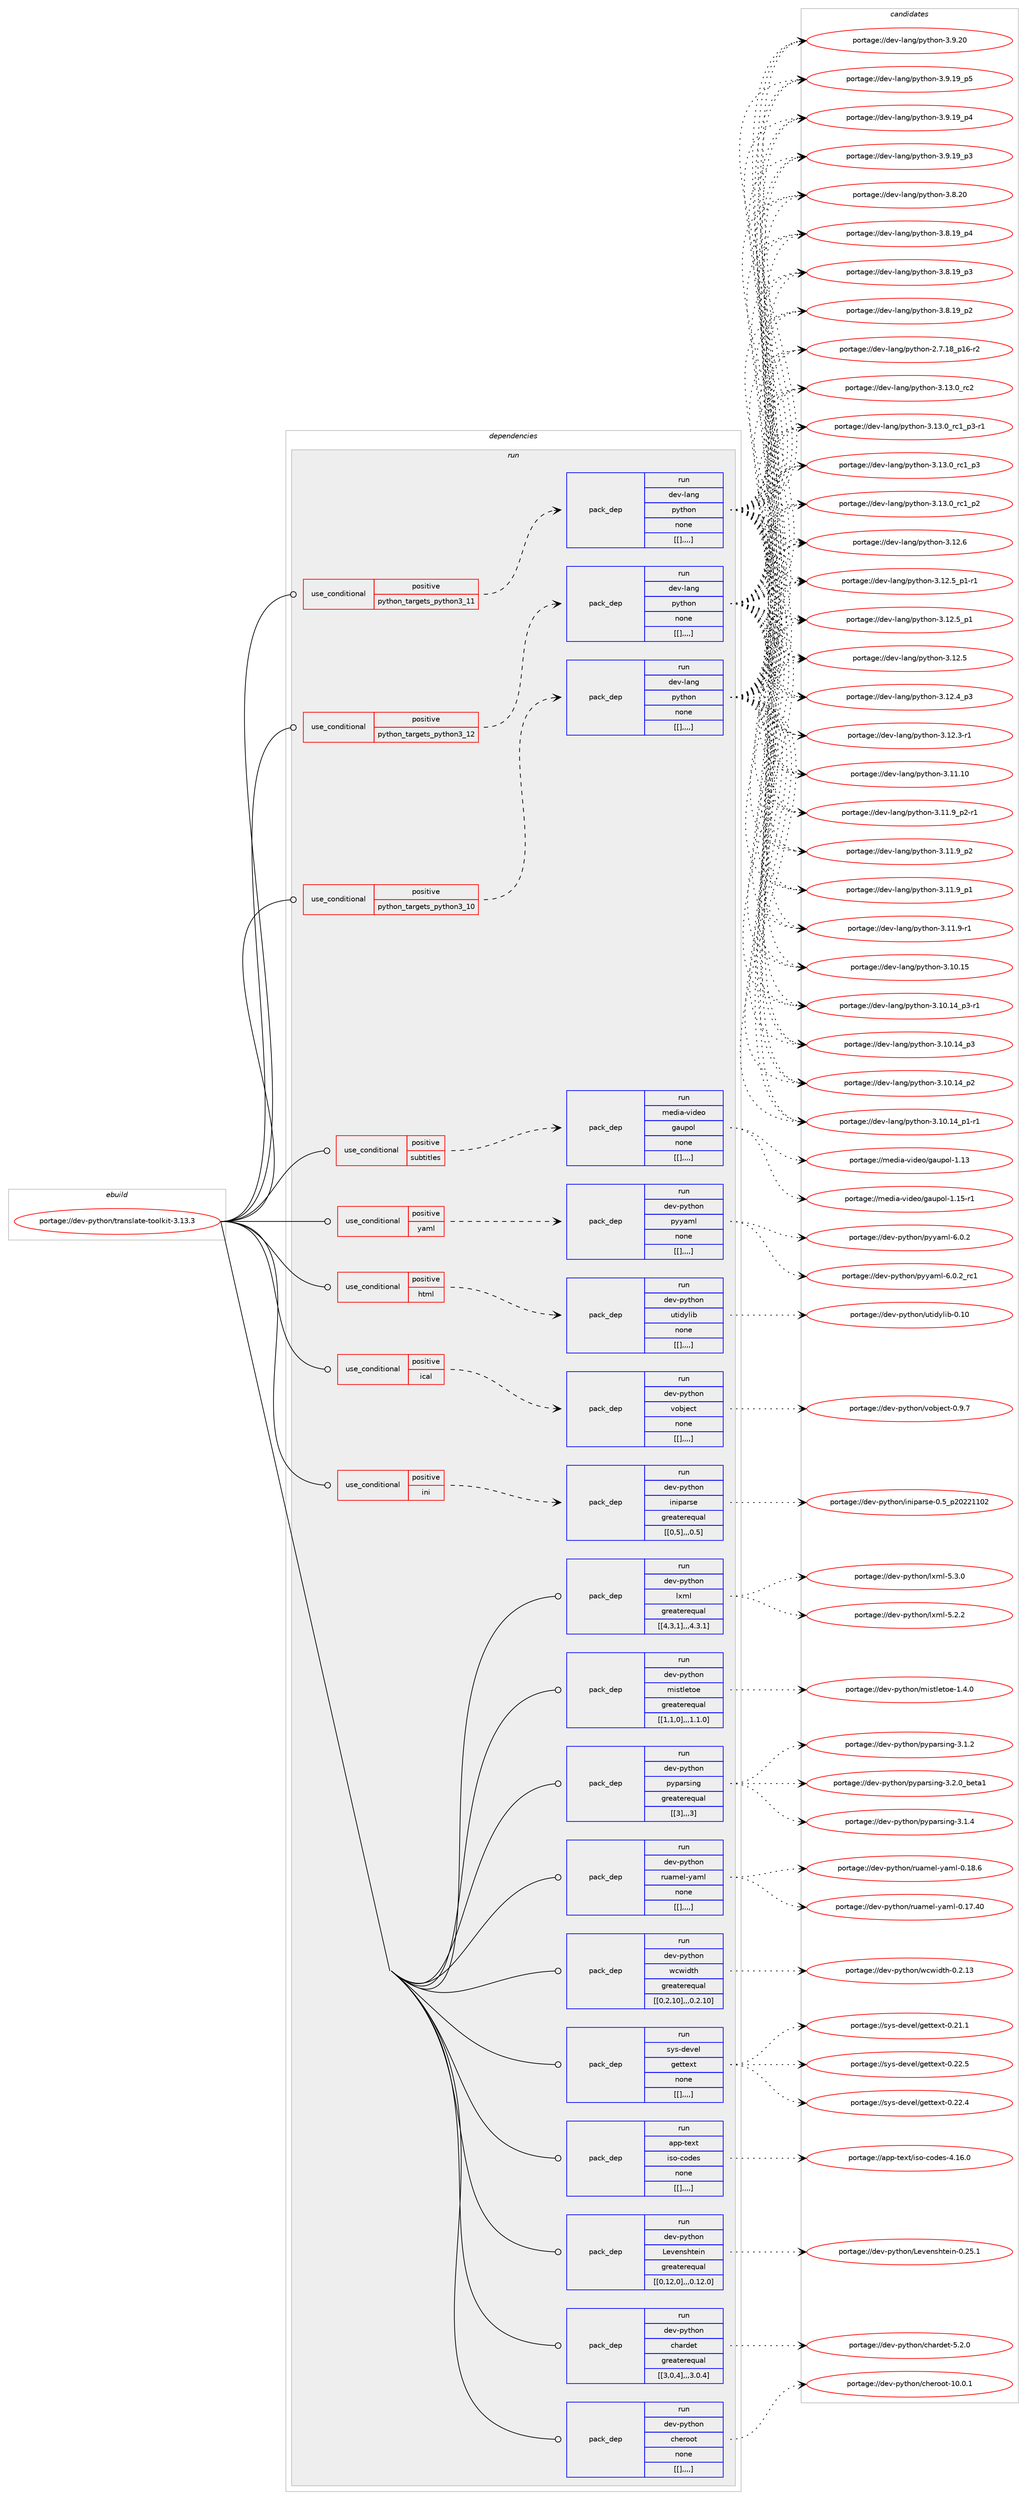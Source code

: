 digraph prolog {

# *************
# Graph options
# *************

newrank=true;
concentrate=true;
compound=true;
graph [rankdir=LR,fontname=Helvetica,fontsize=10,ranksep=1.5];#, ranksep=2.5, nodesep=0.2];
edge  [arrowhead=vee];
node  [fontname=Helvetica,fontsize=10];

# **********
# The ebuild
# **********

subgraph cluster_leftcol {
color=gray;
label=<<i>ebuild</i>>;
id [label="portage://dev-python/translate-toolkit-3.13.3", color=red, width=4, href="../dev-python/translate-toolkit-3.13.3.svg"];
}

# ****************
# The dependencies
# ****************

subgraph cluster_midcol {
color=gray;
label=<<i>dependencies</i>>;
subgraph cluster_compile {
fillcolor="#eeeeee";
style=filled;
label=<<i>compile</i>>;
}
subgraph cluster_compileandrun {
fillcolor="#eeeeee";
style=filled;
label=<<i>compile and run</i>>;
}
subgraph cluster_run {
fillcolor="#eeeeee";
style=filled;
label=<<i>run</i>>;
subgraph cond41773 {
dependency168497 [label=<<TABLE BORDER="0" CELLBORDER="1" CELLSPACING="0" CELLPADDING="4"><TR><TD ROWSPAN="3" CELLPADDING="10">use_conditional</TD></TR><TR><TD>positive</TD></TR><TR><TD>html</TD></TR></TABLE>>, shape=none, color=red];
subgraph pack125458 {
dependency168498 [label=<<TABLE BORDER="0" CELLBORDER="1" CELLSPACING="0" CELLPADDING="4" WIDTH="220"><TR><TD ROWSPAN="6" CELLPADDING="30">pack_dep</TD></TR><TR><TD WIDTH="110">run</TD></TR><TR><TD>dev-python</TD></TR><TR><TD>utidylib</TD></TR><TR><TD>none</TD></TR><TR><TD>[[],,,,]</TD></TR></TABLE>>, shape=none, color=blue];
}
dependency168497:e -> dependency168498:w [weight=20,style="dashed",arrowhead="vee"];
}
id:e -> dependency168497:w [weight=20,style="solid",arrowhead="odot"];
subgraph cond41774 {
dependency168499 [label=<<TABLE BORDER="0" CELLBORDER="1" CELLSPACING="0" CELLPADDING="4"><TR><TD ROWSPAN="3" CELLPADDING="10">use_conditional</TD></TR><TR><TD>positive</TD></TR><TR><TD>ical</TD></TR></TABLE>>, shape=none, color=red];
subgraph pack125459 {
dependency168500 [label=<<TABLE BORDER="0" CELLBORDER="1" CELLSPACING="0" CELLPADDING="4" WIDTH="220"><TR><TD ROWSPAN="6" CELLPADDING="30">pack_dep</TD></TR><TR><TD WIDTH="110">run</TD></TR><TR><TD>dev-python</TD></TR><TR><TD>vobject</TD></TR><TR><TD>none</TD></TR><TR><TD>[[],,,,]</TD></TR></TABLE>>, shape=none, color=blue];
}
dependency168499:e -> dependency168500:w [weight=20,style="dashed",arrowhead="vee"];
}
id:e -> dependency168499:w [weight=20,style="solid",arrowhead="odot"];
subgraph cond41775 {
dependency168501 [label=<<TABLE BORDER="0" CELLBORDER="1" CELLSPACING="0" CELLPADDING="4"><TR><TD ROWSPAN="3" CELLPADDING="10">use_conditional</TD></TR><TR><TD>positive</TD></TR><TR><TD>ini</TD></TR></TABLE>>, shape=none, color=red];
subgraph pack125460 {
dependency168502 [label=<<TABLE BORDER="0" CELLBORDER="1" CELLSPACING="0" CELLPADDING="4" WIDTH="220"><TR><TD ROWSPAN="6" CELLPADDING="30">pack_dep</TD></TR><TR><TD WIDTH="110">run</TD></TR><TR><TD>dev-python</TD></TR><TR><TD>iniparse</TD></TR><TR><TD>greaterequal</TD></TR><TR><TD>[[0,5],,,0.5]</TD></TR></TABLE>>, shape=none, color=blue];
}
dependency168501:e -> dependency168502:w [weight=20,style="dashed",arrowhead="vee"];
}
id:e -> dependency168501:w [weight=20,style="solid",arrowhead="odot"];
subgraph cond41776 {
dependency168503 [label=<<TABLE BORDER="0" CELLBORDER="1" CELLSPACING="0" CELLPADDING="4"><TR><TD ROWSPAN="3" CELLPADDING="10">use_conditional</TD></TR><TR><TD>positive</TD></TR><TR><TD>python_targets_python3_10</TD></TR></TABLE>>, shape=none, color=red];
subgraph pack125461 {
dependency168504 [label=<<TABLE BORDER="0" CELLBORDER="1" CELLSPACING="0" CELLPADDING="4" WIDTH="220"><TR><TD ROWSPAN="6" CELLPADDING="30">pack_dep</TD></TR><TR><TD WIDTH="110">run</TD></TR><TR><TD>dev-lang</TD></TR><TR><TD>python</TD></TR><TR><TD>none</TD></TR><TR><TD>[[],,,,]</TD></TR></TABLE>>, shape=none, color=blue];
}
dependency168503:e -> dependency168504:w [weight=20,style="dashed",arrowhead="vee"];
}
id:e -> dependency168503:w [weight=20,style="solid",arrowhead="odot"];
subgraph cond41777 {
dependency168505 [label=<<TABLE BORDER="0" CELLBORDER="1" CELLSPACING="0" CELLPADDING="4"><TR><TD ROWSPAN="3" CELLPADDING="10">use_conditional</TD></TR><TR><TD>positive</TD></TR><TR><TD>python_targets_python3_11</TD></TR></TABLE>>, shape=none, color=red];
subgraph pack125462 {
dependency168506 [label=<<TABLE BORDER="0" CELLBORDER="1" CELLSPACING="0" CELLPADDING="4" WIDTH="220"><TR><TD ROWSPAN="6" CELLPADDING="30">pack_dep</TD></TR><TR><TD WIDTH="110">run</TD></TR><TR><TD>dev-lang</TD></TR><TR><TD>python</TD></TR><TR><TD>none</TD></TR><TR><TD>[[],,,,]</TD></TR></TABLE>>, shape=none, color=blue];
}
dependency168505:e -> dependency168506:w [weight=20,style="dashed",arrowhead="vee"];
}
id:e -> dependency168505:w [weight=20,style="solid",arrowhead="odot"];
subgraph cond41778 {
dependency168507 [label=<<TABLE BORDER="0" CELLBORDER="1" CELLSPACING="0" CELLPADDING="4"><TR><TD ROWSPAN="3" CELLPADDING="10">use_conditional</TD></TR><TR><TD>positive</TD></TR><TR><TD>python_targets_python3_12</TD></TR></TABLE>>, shape=none, color=red];
subgraph pack125463 {
dependency168508 [label=<<TABLE BORDER="0" CELLBORDER="1" CELLSPACING="0" CELLPADDING="4" WIDTH="220"><TR><TD ROWSPAN="6" CELLPADDING="30">pack_dep</TD></TR><TR><TD WIDTH="110">run</TD></TR><TR><TD>dev-lang</TD></TR><TR><TD>python</TD></TR><TR><TD>none</TD></TR><TR><TD>[[],,,,]</TD></TR></TABLE>>, shape=none, color=blue];
}
dependency168507:e -> dependency168508:w [weight=20,style="dashed",arrowhead="vee"];
}
id:e -> dependency168507:w [weight=20,style="solid",arrowhead="odot"];
subgraph cond41779 {
dependency168509 [label=<<TABLE BORDER="0" CELLBORDER="1" CELLSPACING="0" CELLPADDING="4"><TR><TD ROWSPAN="3" CELLPADDING="10">use_conditional</TD></TR><TR><TD>positive</TD></TR><TR><TD>subtitles</TD></TR></TABLE>>, shape=none, color=red];
subgraph pack125464 {
dependency168510 [label=<<TABLE BORDER="0" CELLBORDER="1" CELLSPACING="0" CELLPADDING="4" WIDTH="220"><TR><TD ROWSPAN="6" CELLPADDING="30">pack_dep</TD></TR><TR><TD WIDTH="110">run</TD></TR><TR><TD>media-video</TD></TR><TR><TD>gaupol</TD></TR><TR><TD>none</TD></TR><TR><TD>[[],,,,]</TD></TR></TABLE>>, shape=none, color=blue];
}
dependency168509:e -> dependency168510:w [weight=20,style="dashed",arrowhead="vee"];
}
id:e -> dependency168509:w [weight=20,style="solid",arrowhead="odot"];
subgraph cond41780 {
dependency168511 [label=<<TABLE BORDER="0" CELLBORDER="1" CELLSPACING="0" CELLPADDING="4"><TR><TD ROWSPAN="3" CELLPADDING="10">use_conditional</TD></TR><TR><TD>positive</TD></TR><TR><TD>yaml</TD></TR></TABLE>>, shape=none, color=red];
subgraph pack125465 {
dependency168512 [label=<<TABLE BORDER="0" CELLBORDER="1" CELLSPACING="0" CELLPADDING="4" WIDTH="220"><TR><TD ROWSPAN="6" CELLPADDING="30">pack_dep</TD></TR><TR><TD WIDTH="110">run</TD></TR><TR><TD>dev-python</TD></TR><TR><TD>pyyaml</TD></TR><TR><TD>none</TD></TR><TR><TD>[[],,,,]</TD></TR></TABLE>>, shape=none, color=blue];
}
dependency168511:e -> dependency168512:w [weight=20,style="dashed",arrowhead="vee"];
}
id:e -> dependency168511:w [weight=20,style="solid",arrowhead="odot"];
subgraph pack125466 {
dependency168513 [label=<<TABLE BORDER="0" CELLBORDER="1" CELLSPACING="0" CELLPADDING="4" WIDTH="220"><TR><TD ROWSPAN="6" CELLPADDING="30">pack_dep</TD></TR><TR><TD WIDTH="110">run</TD></TR><TR><TD>app-text</TD></TR><TR><TD>iso-codes</TD></TR><TR><TD>none</TD></TR><TR><TD>[[],,,,]</TD></TR></TABLE>>, shape=none, color=blue];
}
id:e -> dependency168513:w [weight=20,style="solid",arrowhead="odot"];
subgraph pack125467 {
dependency168514 [label=<<TABLE BORDER="0" CELLBORDER="1" CELLSPACING="0" CELLPADDING="4" WIDTH="220"><TR><TD ROWSPAN="6" CELLPADDING="30">pack_dep</TD></TR><TR><TD WIDTH="110">run</TD></TR><TR><TD>dev-python</TD></TR><TR><TD>Levenshtein</TD></TR><TR><TD>greaterequal</TD></TR><TR><TD>[[0,12,0],,,0.12.0]</TD></TR></TABLE>>, shape=none, color=blue];
}
id:e -> dependency168514:w [weight=20,style="solid",arrowhead="odot"];
subgraph pack125468 {
dependency168515 [label=<<TABLE BORDER="0" CELLBORDER="1" CELLSPACING="0" CELLPADDING="4" WIDTH="220"><TR><TD ROWSPAN="6" CELLPADDING="30">pack_dep</TD></TR><TR><TD WIDTH="110">run</TD></TR><TR><TD>dev-python</TD></TR><TR><TD>chardet</TD></TR><TR><TD>greaterequal</TD></TR><TR><TD>[[3,0,4],,,3.0.4]</TD></TR></TABLE>>, shape=none, color=blue];
}
id:e -> dependency168515:w [weight=20,style="solid",arrowhead="odot"];
subgraph pack125469 {
dependency168516 [label=<<TABLE BORDER="0" CELLBORDER="1" CELLSPACING="0" CELLPADDING="4" WIDTH="220"><TR><TD ROWSPAN="6" CELLPADDING="30">pack_dep</TD></TR><TR><TD WIDTH="110">run</TD></TR><TR><TD>dev-python</TD></TR><TR><TD>cheroot</TD></TR><TR><TD>none</TD></TR><TR><TD>[[],,,,]</TD></TR></TABLE>>, shape=none, color=blue];
}
id:e -> dependency168516:w [weight=20,style="solid",arrowhead="odot"];
subgraph pack125470 {
dependency168517 [label=<<TABLE BORDER="0" CELLBORDER="1" CELLSPACING="0" CELLPADDING="4" WIDTH="220"><TR><TD ROWSPAN="6" CELLPADDING="30">pack_dep</TD></TR><TR><TD WIDTH="110">run</TD></TR><TR><TD>dev-python</TD></TR><TR><TD>lxml</TD></TR><TR><TD>greaterequal</TD></TR><TR><TD>[[4,3,1],,,4.3.1]</TD></TR></TABLE>>, shape=none, color=blue];
}
id:e -> dependency168517:w [weight=20,style="solid",arrowhead="odot"];
subgraph pack125471 {
dependency168518 [label=<<TABLE BORDER="0" CELLBORDER="1" CELLSPACING="0" CELLPADDING="4" WIDTH="220"><TR><TD ROWSPAN="6" CELLPADDING="30">pack_dep</TD></TR><TR><TD WIDTH="110">run</TD></TR><TR><TD>dev-python</TD></TR><TR><TD>mistletoe</TD></TR><TR><TD>greaterequal</TD></TR><TR><TD>[[1,1,0],,,1.1.0]</TD></TR></TABLE>>, shape=none, color=blue];
}
id:e -> dependency168518:w [weight=20,style="solid",arrowhead="odot"];
subgraph pack125472 {
dependency168519 [label=<<TABLE BORDER="0" CELLBORDER="1" CELLSPACING="0" CELLPADDING="4" WIDTH="220"><TR><TD ROWSPAN="6" CELLPADDING="30">pack_dep</TD></TR><TR><TD WIDTH="110">run</TD></TR><TR><TD>dev-python</TD></TR><TR><TD>pyparsing</TD></TR><TR><TD>greaterequal</TD></TR><TR><TD>[[3],,,3]</TD></TR></TABLE>>, shape=none, color=blue];
}
id:e -> dependency168519:w [weight=20,style="solid",arrowhead="odot"];
subgraph pack125473 {
dependency168520 [label=<<TABLE BORDER="0" CELLBORDER="1" CELLSPACING="0" CELLPADDING="4" WIDTH="220"><TR><TD ROWSPAN="6" CELLPADDING="30">pack_dep</TD></TR><TR><TD WIDTH="110">run</TD></TR><TR><TD>dev-python</TD></TR><TR><TD>ruamel-yaml</TD></TR><TR><TD>none</TD></TR><TR><TD>[[],,,,]</TD></TR></TABLE>>, shape=none, color=blue];
}
id:e -> dependency168520:w [weight=20,style="solid",arrowhead="odot"];
subgraph pack125474 {
dependency168521 [label=<<TABLE BORDER="0" CELLBORDER="1" CELLSPACING="0" CELLPADDING="4" WIDTH="220"><TR><TD ROWSPAN="6" CELLPADDING="30">pack_dep</TD></TR><TR><TD WIDTH="110">run</TD></TR><TR><TD>dev-python</TD></TR><TR><TD>wcwidth</TD></TR><TR><TD>greaterequal</TD></TR><TR><TD>[[0,2,10],,,0.2.10]</TD></TR></TABLE>>, shape=none, color=blue];
}
id:e -> dependency168521:w [weight=20,style="solid",arrowhead="odot"];
subgraph pack125475 {
dependency168522 [label=<<TABLE BORDER="0" CELLBORDER="1" CELLSPACING="0" CELLPADDING="4" WIDTH="220"><TR><TD ROWSPAN="6" CELLPADDING="30">pack_dep</TD></TR><TR><TD WIDTH="110">run</TD></TR><TR><TD>sys-devel</TD></TR><TR><TD>gettext</TD></TR><TR><TD>none</TD></TR><TR><TD>[[],,,,]</TD></TR></TABLE>>, shape=none, color=blue];
}
id:e -> dependency168522:w [weight=20,style="solid",arrowhead="odot"];
}
}

# **************
# The candidates
# **************

subgraph cluster_choices {
rank=same;
color=gray;
label=<<i>candidates</i>>;

subgraph choice125458 {
color=black;
nodesep=1;
choice1001011184511212111610411111047117116105100121108105984548464948 [label="portage://dev-python/utidylib-0.10", color=red, width=4,href="../dev-python/utidylib-0.10.svg"];
dependency168498:e -> choice1001011184511212111610411111047117116105100121108105984548464948:w [style=dotted,weight="100"];
}
subgraph choice125459 {
color=black;
nodesep=1;
choice10010111845112121116104111110471181119810610199116454846574655 [label="portage://dev-python/vobject-0.9.7", color=red, width=4,href="../dev-python/vobject-0.9.7.svg"];
dependency168500:e -> choice10010111845112121116104111110471181119810610199116454846574655:w [style=dotted,weight="100"];
}
subgraph choice125460 {
color=black;
nodesep=1;
choice10010111845112121116104111110471051101051129711411510145484653951125048505049494850 [label="portage://dev-python/iniparse-0.5_p20221102", color=red, width=4,href="../dev-python/iniparse-0.5_p20221102.svg"];
dependency168502:e -> choice10010111845112121116104111110471051101051129711411510145484653951125048505049494850:w [style=dotted,weight="100"];
}
subgraph choice125461 {
color=black;
nodesep=1;
choice10010111845108971101034711212111610411111045514649514648951149950 [label="portage://dev-lang/python-3.13.0_rc2", color=red, width=4,href="../dev-lang/python-3.13.0_rc2.svg"];
choice1001011184510897110103471121211161041111104551464951464895114994995112514511449 [label="portage://dev-lang/python-3.13.0_rc1_p3-r1", color=red, width=4,href="../dev-lang/python-3.13.0_rc1_p3-r1.svg"];
choice100101118451089711010347112121116104111110455146495146489511499499511251 [label="portage://dev-lang/python-3.13.0_rc1_p3", color=red, width=4,href="../dev-lang/python-3.13.0_rc1_p3.svg"];
choice100101118451089711010347112121116104111110455146495146489511499499511250 [label="portage://dev-lang/python-3.13.0_rc1_p2", color=red, width=4,href="../dev-lang/python-3.13.0_rc1_p2.svg"];
choice10010111845108971101034711212111610411111045514649504654 [label="portage://dev-lang/python-3.12.6", color=red, width=4,href="../dev-lang/python-3.12.6.svg"];
choice1001011184510897110103471121211161041111104551464950465395112494511449 [label="portage://dev-lang/python-3.12.5_p1-r1", color=red, width=4,href="../dev-lang/python-3.12.5_p1-r1.svg"];
choice100101118451089711010347112121116104111110455146495046539511249 [label="portage://dev-lang/python-3.12.5_p1", color=red, width=4,href="../dev-lang/python-3.12.5_p1.svg"];
choice10010111845108971101034711212111610411111045514649504653 [label="portage://dev-lang/python-3.12.5", color=red, width=4,href="../dev-lang/python-3.12.5.svg"];
choice100101118451089711010347112121116104111110455146495046529511251 [label="portage://dev-lang/python-3.12.4_p3", color=red, width=4,href="../dev-lang/python-3.12.4_p3.svg"];
choice100101118451089711010347112121116104111110455146495046514511449 [label="portage://dev-lang/python-3.12.3-r1", color=red, width=4,href="../dev-lang/python-3.12.3-r1.svg"];
choice1001011184510897110103471121211161041111104551464949464948 [label="portage://dev-lang/python-3.11.10", color=red, width=4,href="../dev-lang/python-3.11.10.svg"];
choice1001011184510897110103471121211161041111104551464949465795112504511449 [label="portage://dev-lang/python-3.11.9_p2-r1", color=red, width=4,href="../dev-lang/python-3.11.9_p2-r1.svg"];
choice100101118451089711010347112121116104111110455146494946579511250 [label="portage://dev-lang/python-3.11.9_p2", color=red, width=4,href="../dev-lang/python-3.11.9_p2.svg"];
choice100101118451089711010347112121116104111110455146494946579511249 [label="portage://dev-lang/python-3.11.9_p1", color=red, width=4,href="../dev-lang/python-3.11.9_p1.svg"];
choice100101118451089711010347112121116104111110455146494946574511449 [label="portage://dev-lang/python-3.11.9-r1", color=red, width=4,href="../dev-lang/python-3.11.9-r1.svg"];
choice1001011184510897110103471121211161041111104551464948464953 [label="portage://dev-lang/python-3.10.15", color=red, width=4,href="../dev-lang/python-3.10.15.svg"];
choice100101118451089711010347112121116104111110455146494846495295112514511449 [label="portage://dev-lang/python-3.10.14_p3-r1", color=red, width=4,href="../dev-lang/python-3.10.14_p3-r1.svg"];
choice10010111845108971101034711212111610411111045514649484649529511251 [label="portage://dev-lang/python-3.10.14_p3", color=red, width=4,href="../dev-lang/python-3.10.14_p3.svg"];
choice10010111845108971101034711212111610411111045514649484649529511250 [label="portage://dev-lang/python-3.10.14_p2", color=red, width=4,href="../dev-lang/python-3.10.14_p2.svg"];
choice100101118451089711010347112121116104111110455146494846495295112494511449 [label="portage://dev-lang/python-3.10.14_p1-r1", color=red, width=4,href="../dev-lang/python-3.10.14_p1-r1.svg"];
choice10010111845108971101034711212111610411111045514657465048 [label="portage://dev-lang/python-3.9.20", color=red, width=4,href="../dev-lang/python-3.9.20.svg"];
choice100101118451089711010347112121116104111110455146574649579511253 [label="portage://dev-lang/python-3.9.19_p5", color=red, width=4,href="../dev-lang/python-3.9.19_p5.svg"];
choice100101118451089711010347112121116104111110455146574649579511252 [label="portage://dev-lang/python-3.9.19_p4", color=red, width=4,href="../dev-lang/python-3.9.19_p4.svg"];
choice100101118451089711010347112121116104111110455146574649579511251 [label="portage://dev-lang/python-3.9.19_p3", color=red, width=4,href="../dev-lang/python-3.9.19_p3.svg"];
choice10010111845108971101034711212111610411111045514656465048 [label="portage://dev-lang/python-3.8.20", color=red, width=4,href="../dev-lang/python-3.8.20.svg"];
choice100101118451089711010347112121116104111110455146564649579511252 [label="portage://dev-lang/python-3.8.19_p4", color=red, width=4,href="../dev-lang/python-3.8.19_p4.svg"];
choice100101118451089711010347112121116104111110455146564649579511251 [label="portage://dev-lang/python-3.8.19_p3", color=red, width=4,href="../dev-lang/python-3.8.19_p3.svg"];
choice100101118451089711010347112121116104111110455146564649579511250 [label="portage://dev-lang/python-3.8.19_p2", color=red, width=4,href="../dev-lang/python-3.8.19_p2.svg"];
choice100101118451089711010347112121116104111110455046554649569511249544511450 [label="portage://dev-lang/python-2.7.18_p16-r2", color=red, width=4,href="../dev-lang/python-2.7.18_p16-r2.svg"];
dependency168504:e -> choice10010111845108971101034711212111610411111045514649514648951149950:w [style=dotted,weight="100"];
dependency168504:e -> choice1001011184510897110103471121211161041111104551464951464895114994995112514511449:w [style=dotted,weight="100"];
dependency168504:e -> choice100101118451089711010347112121116104111110455146495146489511499499511251:w [style=dotted,weight="100"];
dependency168504:e -> choice100101118451089711010347112121116104111110455146495146489511499499511250:w [style=dotted,weight="100"];
dependency168504:e -> choice10010111845108971101034711212111610411111045514649504654:w [style=dotted,weight="100"];
dependency168504:e -> choice1001011184510897110103471121211161041111104551464950465395112494511449:w [style=dotted,weight="100"];
dependency168504:e -> choice100101118451089711010347112121116104111110455146495046539511249:w [style=dotted,weight="100"];
dependency168504:e -> choice10010111845108971101034711212111610411111045514649504653:w [style=dotted,weight="100"];
dependency168504:e -> choice100101118451089711010347112121116104111110455146495046529511251:w [style=dotted,weight="100"];
dependency168504:e -> choice100101118451089711010347112121116104111110455146495046514511449:w [style=dotted,weight="100"];
dependency168504:e -> choice1001011184510897110103471121211161041111104551464949464948:w [style=dotted,weight="100"];
dependency168504:e -> choice1001011184510897110103471121211161041111104551464949465795112504511449:w [style=dotted,weight="100"];
dependency168504:e -> choice100101118451089711010347112121116104111110455146494946579511250:w [style=dotted,weight="100"];
dependency168504:e -> choice100101118451089711010347112121116104111110455146494946579511249:w [style=dotted,weight="100"];
dependency168504:e -> choice100101118451089711010347112121116104111110455146494946574511449:w [style=dotted,weight="100"];
dependency168504:e -> choice1001011184510897110103471121211161041111104551464948464953:w [style=dotted,weight="100"];
dependency168504:e -> choice100101118451089711010347112121116104111110455146494846495295112514511449:w [style=dotted,weight="100"];
dependency168504:e -> choice10010111845108971101034711212111610411111045514649484649529511251:w [style=dotted,weight="100"];
dependency168504:e -> choice10010111845108971101034711212111610411111045514649484649529511250:w [style=dotted,weight="100"];
dependency168504:e -> choice100101118451089711010347112121116104111110455146494846495295112494511449:w [style=dotted,weight="100"];
dependency168504:e -> choice10010111845108971101034711212111610411111045514657465048:w [style=dotted,weight="100"];
dependency168504:e -> choice100101118451089711010347112121116104111110455146574649579511253:w [style=dotted,weight="100"];
dependency168504:e -> choice100101118451089711010347112121116104111110455146574649579511252:w [style=dotted,weight="100"];
dependency168504:e -> choice100101118451089711010347112121116104111110455146574649579511251:w [style=dotted,weight="100"];
dependency168504:e -> choice10010111845108971101034711212111610411111045514656465048:w [style=dotted,weight="100"];
dependency168504:e -> choice100101118451089711010347112121116104111110455146564649579511252:w [style=dotted,weight="100"];
dependency168504:e -> choice100101118451089711010347112121116104111110455146564649579511251:w [style=dotted,weight="100"];
dependency168504:e -> choice100101118451089711010347112121116104111110455146564649579511250:w [style=dotted,weight="100"];
dependency168504:e -> choice100101118451089711010347112121116104111110455046554649569511249544511450:w [style=dotted,weight="100"];
}
subgraph choice125462 {
color=black;
nodesep=1;
choice10010111845108971101034711212111610411111045514649514648951149950 [label="portage://dev-lang/python-3.13.0_rc2", color=red, width=4,href="../dev-lang/python-3.13.0_rc2.svg"];
choice1001011184510897110103471121211161041111104551464951464895114994995112514511449 [label="portage://dev-lang/python-3.13.0_rc1_p3-r1", color=red, width=4,href="../dev-lang/python-3.13.0_rc1_p3-r1.svg"];
choice100101118451089711010347112121116104111110455146495146489511499499511251 [label="portage://dev-lang/python-3.13.0_rc1_p3", color=red, width=4,href="../dev-lang/python-3.13.0_rc1_p3.svg"];
choice100101118451089711010347112121116104111110455146495146489511499499511250 [label="portage://dev-lang/python-3.13.0_rc1_p2", color=red, width=4,href="../dev-lang/python-3.13.0_rc1_p2.svg"];
choice10010111845108971101034711212111610411111045514649504654 [label="portage://dev-lang/python-3.12.6", color=red, width=4,href="../dev-lang/python-3.12.6.svg"];
choice1001011184510897110103471121211161041111104551464950465395112494511449 [label="portage://dev-lang/python-3.12.5_p1-r1", color=red, width=4,href="../dev-lang/python-3.12.5_p1-r1.svg"];
choice100101118451089711010347112121116104111110455146495046539511249 [label="portage://dev-lang/python-3.12.5_p1", color=red, width=4,href="../dev-lang/python-3.12.5_p1.svg"];
choice10010111845108971101034711212111610411111045514649504653 [label="portage://dev-lang/python-3.12.5", color=red, width=4,href="../dev-lang/python-3.12.5.svg"];
choice100101118451089711010347112121116104111110455146495046529511251 [label="portage://dev-lang/python-3.12.4_p3", color=red, width=4,href="../dev-lang/python-3.12.4_p3.svg"];
choice100101118451089711010347112121116104111110455146495046514511449 [label="portage://dev-lang/python-3.12.3-r1", color=red, width=4,href="../dev-lang/python-3.12.3-r1.svg"];
choice1001011184510897110103471121211161041111104551464949464948 [label="portage://dev-lang/python-3.11.10", color=red, width=4,href="../dev-lang/python-3.11.10.svg"];
choice1001011184510897110103471121211161041111104551464949465795112504511449 [label="portage://dev-lang/python-3.11.9_p2-r1", color=red, width=4,href="../dev-lang/python-3.11.9_p2-r1.svg"];
choice100101118451089711010347112121116104111110455146494946579511250 [label="portage://dev-lang/python-3.11.9_p2", color=red, width=4,href="../dev-lang/python-3.11.9_p2.svg"];
choice100101118451089711010347112121116104111110455146494946579511249 [label="portage://dev-lang/python-3.11.9_p1", color=red, width=4,href="../dev-lang/python-3.11.9_p1.svg"];
choice100101118451089711010347112121116104111110455146494946574511449 [label="portage://dev-lang/python-3.11.9-r1", color=red, width=4,href="../dev-lang/python-3.11.9-r1.svg"];
choice1001011184510897110103471121211161041111104551464948464953 [label="portage://dev-lang/python-3.10.15", color=red, width=4,href="../dev-lang/python-3.10.15.svg"];
choice100101118451089711010347112121116104111110455146494846495295112514511449 [label="portage://dev-lang/python-3.10.14_p3-r1", color=red, width=4,href="../dev-lang/python-3.10.14_p3-r1.svg"];
choice10010111845108971101034711212111610411111045514649484649529511251 [label="portage://dev-lang/python-3.10.14_p3", color=red, width=4,href="../dev-lang/python-3.10.14_p3.svg"];
choice10010111845108971101034711212111610411111045514649484649529511250 [label="portage://dev-lang/python-3.10.14_p2", color=red, width=4,href="../dev-lang/python-3.10.14_p2.svg"];
choice100101118451089711010347112121116104111110455146494846495295112494511449 [label="portage://dev-lang/python-3.10.14_p1-r1", color=red, width=4,href="../dev-lang/python-3.10.14_p1-r1.svg"];
choice10010111845108971101034711212111610411111045514657465048 [label="portage://dev-lang/python-3.9.20", color=red, width=4,href="../dev-lang/python-3.9.20.svg"];
choice100101118451089711010347112121116104111110455146574649579511253 [label="portage://dev-lang/python-3.9.19_p5", color=red, width=4,href="../dev-lang/python-3.9.19_p5.svg"];
choice100101118451089711010347112121116104111110455146574649579511252 [label="portage://dev-lang/python-3.9.19_p4", color=red, width=4,href="../dev-lang/python-3.9.19_p4.svg"];
choice100101118451089711010347112121116104111110455146574649579511251 [label="portage://dev-lang/python-3.9.19_p3", color=red, width=4,href="../dev-lang/python-3.9.19_p3.svg"];
choice10010111845108971101034711212111610411111045514656465048 [label="portage://dev-lang/python-3.8.20", color=red, width=4,href="../dev-lang/python-3.8.20.svg"];
choice100101118451089711010347112121116104111110455146564649579511252 [label="portage://dev-lang/python-3.8.19_p4", color=red, width=4,href="../dev-lang/python-3.8.19_p4.svg"];
choice100101118451089711010347112121116104111110455146564649579511251 [label="portage://dev-lang/python-3.8.19_p3", color=red, width=4,href="../dev-lang/python-3.8.19_p3.svg"];
choice100101118451089711010347112121116104111110455146564649579511250 [label="portage://dev-lang/python-3.8.19_p2", color=red, width=4,href="../dev-lang/python-3.8.19_p2.svg"];
choice100101118451089711010347112121116104111110455046554649569511249544511450 [label="portage://dev-lang/python-2.7.18_p16-r2", color=red, width=4,href="../dev-lang/python-2.7.18_p16-r2.svg"];
dependency168506:e -> choice10010111845108971101034711212111610411111045514649514648951149950:w [style=dotted,weight="100"];
dependency168506:e -> choice1001011184510897110103471121211161041111104551464951464895114994995112514511449:w [style=dotted,weight="100"];
dependency168506:e -> choice100101118451089711010347112121116104111110455146495146489511499499511251:w [style=dotted,weight="100"];
dependency168506:e -> choice100101118451089711010347112121116104111110455146495146489511499499511250:w [style=dotted,weight="100"];
dependency168506:e -> choice10010111845108971101034711212111610411111045514649504654:w [style=dotted,weight="100"];
dependency168506:e -> choice1001011184510897110103471121211161041111104551464950465395112494511449:w [style=dotted,weight="100"];
dependency168506:e -> choice100101118451089711010347112121116104111110455146495046539511249:w [style=dotted,weight="100"];
dependency168506:e -> choice10010111845108971101034711212111610411111045514649504653:w [style=dotted,weight="100"];
dependency168506:e -> choice100101118451089711010347112121116104111110455146495046529511251:w [style=dotted,weight="100"];
dependency168506:e -> choice100101118451089711010347112121116104111110455146495046514511449:w [style=dotted,weight="100"];
dependency168506:e -> choice1001011184510897110103471121211161041111104551464949464948:w [style=dotted,weight="100"];
dependency168506:e -> choice1001011184510897110103471121211161041111104551464949465795112504511449:w [style=dotted,weight="100"];
dependency168506:e -> choice100101118451089711010347112121116104111110455146494946579511250:w [style=dotted,weight="100"];
dependency168506:e -> choice100101118451089711010347112121116104111110455146494946579511249:w [style=dotted,weight="100"];
dependency168506:e -> choice100101118451089711010347112121116104111110455146494946574511449:w [style=dotted,weight="100"];
dependency168506:e -> choice1001011184510897110103471121211161041111104551464948464953:w [style=dotted,weight="100"];
dependency168506:e -> choice100101118451089711010347112121116104111110455146494846495295112514511449:w [style=dotted,weight="100"];
dependency168506:e -> choice10010111845108971101034711212111610411111045514649484649529511251:w [style=dotted,weight="100"];
dependency168506:e -> choice10010111845108971101034711212111610411111045514649484649529511250:w [style=dotted,weight="100"];
dependency168506:e -> choice100101118451089711010347112121116104111110455146494846495295112494511449:w [style=dotted,weight="100"];
dependency168506:e -> choice10010111845108971101034711212111610411111045514657465048:w [style=dotted,weight="100"];
dependency168506:e -> choice100101118451089711010347112121116104111110455146574649579511253:w [style=dotted,weight="100"];
dependency168506:e -> choice100101118451089711010347112121116104111110455146574649579511252:w [style=dotted,weight="100"];
dependency168506:e -> choice100101118451089711010347112121116104111110455146574649579511251:w [style=dotted,weight="100"];
dependency168506:e -> choice10010111845108971101034711212111610411111045514656465048:w [style=dotted,weight="100"];
dependency168506:e -> choice100101118451089711010347112121116104111110455146564649579511252:w [style=dotted,weight="100"];
dependency168506:e -> choice100101118451089711010347112121116104111110455146564649579511251:w [style=dotted,weight="100"];
dependency168506:e -> choice100101118451089711010347112121116104111110455146564649579511250:w [style=dotted,weight="100"];
dependency168506:e -> choice100101118451089711010347112121116104111110455046554649569511249544511450:w [style=dotted,weight="100"];
}
subgraph choice125463 {
color=black;
nodesep=1;
choice10010111845108971101034711212111610411111045514649514648951149950 [label="portage://dev-lang/python-3.13.0_rc2", color=red, width=4,href="../dev-lang/python-3.13.0_rc2.svg"];
choice1001011184510897110103471121211161041111104551464951464895114994995112514511449 [label="portage://dev-lang/python-3.13.0_rc1_p3-r1", color=red, width=4,href="../dev-lang/python-3.13.0_rc1_p3-r1.svg"];
choice100101118451089711010347112121116104111110455146495146489511499499511251 [label="portage://dev-lang/python-3.13.0_rc1_p3", color=red, width=4,href="../dev-lang/python-3.13.0_rc1_p3.svg"];
choice100101118451089711010347112121116104111110455146495146489511499499511250 [label="portage://dev-lang/python-3.13.0_rc1_p2", color=red, width=4,href="../dev-lang/python-3.13.0_rc1_p2.svg"];
choice10010111845108971101034711212111610411111045514649504654 [label="portage://dev-lang/python-3.12.6", color=red, width=4,href="../dev-lang/python-3.12.6.svg"];
choice1001011184510897110103471121211161041111104551464950465395112494511449 [label="portage://dev-lang/python-3.12.5_p1-r1", color=red, width=4,href="../dev-lang/python-3.12.5_p1-r1.svg"];
choice100101118451089711010347112121116104111110455146495046539511249 [label="portage://dev-lang/python-3.12.5_p1", color=red, width=4,href="../dev-lang/python-3.12.5_p1.svg"];
choice10010111845108971101034711212111610411111045514649504653 [label="portage://dev-lang/python-3.12.5", color=red, width=4,href="../dev-lang/python-3.12.5.svg"];
choice100101118451089711010347112121116104111110455146495046529511251 [label="portage://dev-lang/python-3.12.4_p3", color=red, width=4,href="../dev-lang/python-3.12.4_p3.svg"];
choice100101118451089711010347112121116104111110455146495046514511449 [label="portage://dev-lang/python-3.12.3-r1", color=red, width=4,href="../dev-lang/python-3.12.3-r1.svg"];
choice1001011184510897110103471121211161041111104551464949464948 [label="portage://dev-lang/python-3.11.10", color=red, width=4,href="../dev-lang/python-3.11.10.svg"];
choice1001011184510897110103471121211161041111104551464949465795112504511449 [label="portage://dev-lang/python-3.11.9_p2-r1", color=red, width=4,href="../dev-lang/python-3.11.9_p2-r1.svg"];
choice100101118451089711010347112121116104111110455146494946579511250 [label="portage://dev-lang/python-3.11.9_p2", color=red, width=4,href="../dev-lang/python-3.11.9_p2.svg"];
choice100101118451089711010347112121116104111110455146494946579511249 [label="portage://dev-lang/python-3.11.9_p1", color=red, width=4,href="../dev-lang/python-3.11.9_p1.svg"];
choice100101118451089711010347112121116104111110455146494946574511449 [label="portage://dev-lang/python-3.11.9-r1", color=red, width=4,href="../dev-lang/python-3.11.9-r1.svg"];
choice1001011184510897110103471121211161041111104551464948464953 [label="portage://dev-lang/python-3.10.15", color=red, width=4,href="../dev-lang/python-3.10.15.svg"];
choice100101118451089711010347112121116104111110455146494846495295112514511449 [label="portage://dev-lang/python-3.10.14_p3-r1", color=red, width=4,href="../dev-lang/python-3.10.14_p3-r1.svg"];
choice10010111845108971101034711212111610411111045514649484649529511251 [label="portage://dev-lang/python-3.10.14_p3", color=red, width=4,href="../dev-lang/python-3.10.14_p3.svg"];
choice10010111845108971101034711212111610411111045514649484649529511250 [label="portage://dev-lang/python-3.10.14_p2", color=red, width=4,href="../dev-lang/python-3.10.14_p2.svg"];
choice100101118451089711010347112121116104111110455146494846495295112494511449 [label="portage://dev-lang/python-3.10.14_p1-r1", color=red, width=4,href="../dev-lang/python-3.10.14_p1-r1.svg"];
choice10010111845108971101034711212111610411111045514657465048 [label="portage://dev-lang/python-3.9.20", color=red, width=4,href="../dev-lang/python-3.9.20.svg"];
choice100101118451089711010347112121116104111110455146574649579511253 [label="portage://dev-lang/python-3.9.19_p5", color=red, width=4,href="../dev-lang/python-3.9.19_p5.svg"];
choice100101118451089711010347112121116104111110455146574649579511252 [label="portage://dev-lang/python-3.9.19_p4", color=red, width=4,href="../dev-lang/python-3.9.19_p4.svg"];
choice100101118451089711010347112121116104111110455146574649579511251 [label="portage://dev-lang/python-3.9.19_p3", color=red, width=4,href="../dev-lang/python-3.9.19_p3.svg"];
choice10010111845108971101034711212111610411111045514656465048 [label="portage://dev-lang/python-3.8.20", color=red, width=4,href="../dev-lang/python-3.8.20.svg"];
choice100101118451089711010347112121116104111110455146564649579511252 [label="portage://dev-lang/python-3.8.19_p4", color=red, width=4,href="../dev-lang/python-3.8.19_p4.svg"];
choice100101118451089711010347112121116104111110455146564649579511251 [label="portage://dev-lang/python-3.8.19_p3", color=red, width=4,href="../dev-lang/python-3.8.19_p3.svg"];
choice100101118451089711010347112121116104111110455146564649579511250 [label="portage://dev-lang/python-3.8.19_p2", color=red, width=4,href="../dev-lang/python-3.8.19_p2.svg"];
choice100101118451089711010347112121116104111110455046554649569511249544511450 [label="portage://dev-lang/python-2.7.18_p16-r2", color=red, width=4,href="../dev-lang/python-2.7.18_p16-r2.svg"];
dependency168508:e -> choice10010111845108971101034711212111610411111045514649514648951149950:w [style=dotted,weight="100"];
dependency168508:e -> choice1001011184510897110103471121211161041111104551464951464895114994995112514511449:w [style=dotted,weight="100"];
dependency168508:e -> choice100101118451089711010347112121116104111110455146495146489511499499511251:w [style=dotted,weight="100"];
dependency168508:e -> choice100101118451089711010347112121116104111110455146495146489511499499511250:w [style=dotted,weight="100"];
dependency168508:e -> choice10010111845108971101034711212111610411111045514649504654:w [style=dotted,weight="100"];
dependency168508:e -> choice1001011184510897110103471121211161041111104551464950465395112494511449:w [style=dotted,weight="100"];
dependency168508:e -> choice100101118451089711010347112121116104111110455146495046539511249:w [style=dotted,weight="100"];
dependency168508:e -> choice10010111845108971101034711212111610411111045514649504653:w [style=dotted,weight="100"];
dependency168508:e -> choice100101118451089711010347112121116104111110455146495046529511251:w [style=dotted,weight="100"];
dependency168508:e -> choice100101118451089711010347112121116104111110455146495046514511449:w [style=dotted,weight="100"];
dependency168508:e -> choice1001011184510897110103471121211161041111104551464949464948:w [style=dotted,weight="100"];
dependency168508:e -> choice1001011184510897110103471121211161041111104551464949465795112504511449:w [style=dotted,weight="100"];
dependency168508:e -> choice100101118451089711010347112121116104111110455146494946579511250:w [style=dotted,weight="100"];
dependency168508:e -> choice100101118451089711010347112121116104111110455146494946579511249:w [style=dotted,weight="100"];
dependency168508:e -> choice100101118451089711010347112121116104111110455146494946574511449:w [style=dotted,weight="100"];
dependency168508:e -> choice1001011184510897110103471121211161041111104551464948464953:w [style=dotted,weight="100"];
dependency168508:e -> choice100101118451089711010347112121116104111110455146494846495295112514511449:w [style=dotted,weight="100"];
dependency168508:e -> choice10010111845108971101034711212111610411111045514649484649529511251:w [style=dotted,weight="100"];
dependency168508:e -> choice10010111845108971101034711212111610411111045514649484649529511250:w [style=dotted,weight="100"];
dependency168508:e -> choice100101118451089711010347112121116104111110455146494846495295112494511449:w [style=dotted,weight="100"];
dependency168508:e -> choice10010111845108971101034711212111610411111045514657465048:w [style=dotted,weight="100"];
dependency168508:e -> choice100101118451089711010347112121116104111110455146574649579511253:w [style=dotted,weight="100"];
dependency168508:e -> choice100101118451089711010347112121116104111110455146574649579511252:w [style=dotted,weight="100"];
dependency168508:e -> choice100101118451089711010347112121116104111110455146574649579511251:w [style=dotted,weight="100"];
dependency168508:e -> choice10010111845108971101034711212111610411111045514656465048:w [style=dotted,weight="100"];
dependency168508:e -> choice100101118451089711010347112121116104111110455146564649579511252:w [style=dotted,weight="100"];
dependency168508:e -> choice100101118451089711010347112121116104111110455146564649579511251:w [style=dotted,weight="100"];
dependency168508:e -> choice100101118451089711010347112121116104111110455146564649579511250:w [style=dotted,weight="100"];
dependency168508:e -> choice100101118451089711010347112121116104111110455046554649569511249544511450:w [style=dotted,weight="100"];
}
subgraph choice125464 {
color=black;
nodesep=1;
choice1091011001059745118105100101111471039711711211110845494649534511449 [label="portage://media-video/gaupol-1.15-r1", color=red, width=4,href="../media-video/gaupol-1.15-r1.svg"];
choice109101100105974511810510010111147103971171121111084549464951 [label="portage://media-video/gaupol-1.13", color=red, width=4,href="../media-video/gaupol-1.13.svg"];
dependency168510:e -> choice1091011001059745118105100101111471039711711211110845494649534511449:w [style=dotted,weight="100"];
dependency168510:e -> choice109101100105974511810510010111147103971171121111084549464951:w [style=dotted,weight="100"];
}
subgraph choice125465 {
color=black;
nodesep=1;
choice100101118451121211161041111104711212112197109108455446484650951149949 [label="portage://dev-python/pyyaml-6.0.2_rc1", color=red, width=4,href="../dev-python/pyyaml-6.0.2_rc1.svg"];
choice100101118451121211161041111104711212112197109108455446484650 [label="portage://dev-python/pyyaml-6.0.2", color=red, width=4,href="../dev-python/pyyaml-6.0.2.svg"];
dependency168512:e -> choice100101118451121211161041111104711212112197109108455446484650951149949:w [style=dotted,weight="100"];
dependency168512:e -> choice100101118451121211161041111104711212112197109108455446484650:w [style=dotted,weight="100"];
}
subgraph choice125466 {
color=black;
nodesep=1;
choice971121124511610112011647105115111459911110010111545524649544648 [label="portage://app-text/iso-codes-4.16.0", color=red, width=4,href="../app-text/iso-codes-4.16.0.svg"];
dependency168513:e -> choice971121124511610112011647105115111459911110010111545524649544648:w [style=dotted,weight="100"];
}
subgraph choice125467 {
color=black;
nodesep=1;
choice10010111845112121116104111110477610111810111011510411610110511045484650534649 [label="portage://dev-python/Levenshtein-0.25.1", color=red, width=4,href="../dev-python/Levenshtein-0.25.1.svg"];
dependency168514:e -> choice10010111845112121116104111110477610111810111011510411610110511045484650534649:w [style=dotted,weight="100"];
}
subgraph choice125468 {
color=black;
nodesep=1;
choice10010111845112121116104111110479910497114100101116455346504648 [label="portage://dev-python/chardet-5.2.0", color=red, width=4,href="../dev-python/chardet-5.2.0.svg"];
dependency168515:e -> choice10010111845112121116104111110479910497114100101116455346504648:w [style=dotted,weight="100"];
}
subgraph choice125469 {
color=black;
nodesep=1;
choice10010111845112121116104111110479910410111411111111645494846484649 [label="portage://dev-python/cheroot-10.0.1", color=red, width=4,href="../dev-python/cheroot-10.0.1.svg"];
dependency168516:e -> choice10010111845112121116104111110479910410111411111111645494846484649:w [style=dotted,weight="100"];
}
subgraph choice125470 {
color=black;
nodesep=1;
choice1001011184511212111610411111047108120109108455346514648 [label="portage://dev-python/lxml-5.3.0", color=red, width=4,href="../dev-python/lxml-5.3.0.svg"];
choice1001011184511212111610411111047108120109108455346504650 [label="portage://dev-python/lxml-5.2.2", color=red, width=4,href="../dev-python/lxml-5.2.2.svg"];
dependency168517:e -> choice1001011184511212111610411111047108120109108455346514648:w [style=dotted,weight="100"];
dependency168517:e -> choice1001011184511212111610411111047108120109108455346504650:w [style=dotted,weight="100"];
}
subgraph choice125471 {
color=black;
nodesep=1;
choice1001011184511212111610411111047109105115116108101116111101454946524648 [label="portage://dev-python/mistletoe-1.4.0", color=red, width=4,href="../dev-python/mistletoe-1.4.0.svg"];
dependency168518:e -> choice1001011184511212111610411111047109105115116108101116111101454946524648:w [style=dotted,weight="100"];
}
subgraph choice125472 {
color=black;
nodesep=1;
choice10010111845112121116104111110471121211129711411510511010345514650464895981011169749 [label="portage://dev-python/pyparsing-3.2.0_beta1", color=red, width=4,href="../dev-python/pyparsing-3.2.0_beta1.svg"];
choice100101118451121211161041111104711212111297114115105110103455146494652 [label="portage://dev-python/pyparsing-3.1.4", color=red, width=4,href="../dev-python/pyparsing-3.1.4.svg"];
choice100101118451121211161041111104711212111297114115105110103455146494650 [label="portage://dev-python/pyparsing-3.1.2", color=red, width=4,href="../dev-python/pyparsing-3.1.2.svg"];
dependency168519:e -> choice10010111845112121116104111110471121211129711411510511010345514650464895981011169749:w [style=dotted,weight="100"];
dependency168519:e -> choice100101118451121211161041111104711212111297114115105110103455146494652:w [style=dotted,weight="100"];
dependency168519:e -> choice100101118451121211161041111104711212111297114115105110103455146494650:w [style=dotted,weight="100"];
}
subgraph choice125473 {
color=black;
nodesep=1;
choice100101118451121211161041111104711411797109101108451219710910845484649564654 [label="portage://dev-python/ruamel-yaml-0.18.6", color=red, width=4,href="../dev-python/ruamel-yaml-0.18.6.svg"];
choice10010111845112121116104111110471141179710910110845121971091084548464955465248 [label="portage://dev-python/ruamel-yaml-0.17.40", color=red, width=4,href="../dev-python/ruamel-yaml-0.17.40.svg"];
dependency168520:e -> choice100101118451121211161041111104711411797109101108451219710910845484649564654:w [style=dotted,weight="100"];
dependency168520:e -> choice10010111845112121116104111110471141179710910110845121971091084548464955465248:w [style=dotted,weight="100"];
}
subgraph choice125474 {
color=black;
nodesep=1;
choice10010111845112121116104111110471199911910510011610445484650464951 [label="portage://dev-python/wcwidth-0.2.13", color=red, width=4,href="../dev-python/wcwidth-0.2.13.svg"];
dependency168521:e -> choice10010111845112121116104111110471199911910510011610445484650464951:w [style=dotted,weight="100"];
}
subgraph choice125475 {
color=black;
nodesep=1;
choice115121115451001011181011084710310111611610112011645484650504653 [label="portage://sys-devel/gettext-0.22.5", color=red, width=4,href="../sys-devel/gettext-0.22.5.svg"];
choice115121115451001011181011084710310111611610112011645484650504652 [label="portage://sys-devel/gettext-0.22.4", color=red, width=4,href="../sys-devel/gettext-0.22.4.svg"];
choice115121115451001011181011084710310111611610112011645484650494649 [label="portage://sys-devel/gettext-0.21.1", color=red, width=4,href="../sys-devel/gettext-0.21.1.svg"];
dependency168522:e -> choice115121115451001011181011084710310111611610112011645484650504653:w [style=dotted,weight="100"];
dependency168522:e -> choice115121115451001011181011084710310111611610112011645484650504652:w [style=dotted,weight="100"];
dependency168522:e -> choice115121115451001011181011084710310111611610112011645484650494649:w [style=dotted,weight="100"];
}
}

}
